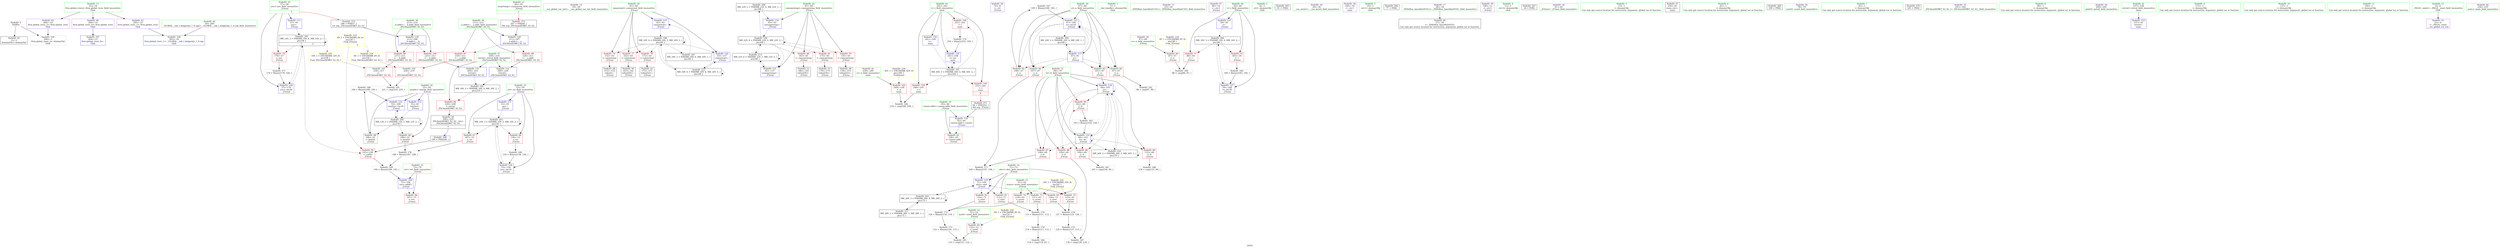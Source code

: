 digraph "SVFG" {
	label="SVFG";

	Node0x55c785871d90 [shape=record,color=grey,label="{NodeID: 0\nNullPtr}"];
	Node0x55c785871d90 -> Node0x55c78588f1f0[style=solid];
	Node0x55c785871d90 -> Node0x55c78588ffb0[style=solid];
	Node0x55c785898ee0 [shape=record,color=grey,label="{NodeID: 180\n169 = Binary(168, 144, )\n}"];
	Node0x55c785898ee0 -> Node0x55c7858954b0[style=solid];
	Node0x55c78588f590 [shape=record,color=red,label="{NodeID: 97\n219\<--211\n\<--__a.addr\n_ZSt3minIiERKT_S2_S2_\n}"];
	Node0x55c78588f590 -> Node0x55c78588f9a0[style=solid];
	Node0x55c78588d720 [shape=record,color=green,label="{NodeID: 14\n19\<--20\n__cxx_global_var_init\<--__cxx_global_var_init_field_insensitive\n}"];
	Node0x55c785890180 [shape=record,color=blue,label="{NodeID: 111\n53\<--81\nno\<--\n_Z3runi\n}"];
	Node0x55c785890180 -> Node0x55c7858a50f0[style=dashed];
	Node0x55c78588e330 [shape=record,color=green,label="{NodeID: 28\n63\<--64\ncannormal\<--cannormal_field_insensitive\n_Z3runi\n}"];
	Node0x55c78588e330 -> Node0x55c785891c30[style=solid];
	Node0x55c78588e330 -> Node0x55c785891d00[style=solid];
	Node0x55c78588e330 -> Node0x55c785891dd0[style=solid];
	Node0x55c78588e330 -> Node0x55c785894c90[style=solid];
	Node0x55c78588e330 -> Node0x55c7858950a0[style=solid];
	Node0x55c7858a69f0 [shape=record,color=black,label="{NodeID: 208\nMR_22V_2 = PHI(MR_22V_4, MR_22V_1, )\npts\{66 \}\n}"];
	Node0x55c7858a69f0 -> Node0x55c785894d60[style=dashed];
	Node0x55c7858954b0 [shape=record,color=blue,label="{NodeID: 125\n55\<--169\nmaybe\<--inc30\n_Z3runi\n}"];
	Node0x55c7858954b0 -> Node0x55c7858a55f0[style=dashed];
	Node0x55c78588ef50 [shape=record,color=green,label="{NodeID: 42\n239\<--240\nn\<--n_field_insensitive\nmain\n}"];
	Node0x55c78588ef50 -> Node0x55c78588fa70[style=solid];
	Node0x55c785890b60 [shape=record,color=purple,label="{NodeID: 56\n76\<--8\n\<--.str\n_Z3runi\n}"];
	Node0x55c785891750 [shape=record,color=red,label="{NodeID: 70\n178\<--57\n\<--yes\n_Z3runi\n}"];
	Node0x55c785891750 -> Node0x55c785898160[style=solid];
	Node0x55c785897b60 [shape=record,color=grey,label="{NodeID: 167\n149 = Binary(148, 144, )\n}"];
	Node0x55c785897b60 -> Node0x55c785895310[style=solid];
	Node0x55c7858922b0 [shape=record,color=red,label="{NodeID: 84\n107\<--67\n\<--a\n_Z3runi\n}"];
	Node0x55c7858922b0 -> Node0x55c785898a60[style=solid];
	Node0x55c785872940 [shape=record,color=green,label="{NodeID: 1\n7\<--1\n__dso_handle\<--dummyObj\nGlob }"];
	Node0x55c785899060 [shape=record,color=grey,label="{NodeID: 181\n221 = cmp(218, 220, )\n}"];
	Node0x55c78588f660 [shape=record,color=red,label="{NodeID: 98\n226\<--211\n\<--__a.addr\n_ZSt3minIiERKT_S2_S2_\n}"];
	Node0x55c78588f660 -> Node0x55c785895a60[style=solid];
	Node0x55c78588d7e0 [shape=record,color=green,label="{NodeID: 15\n23\<--24\n_ZNSt8ios_base4InitC1Ev\<--_ZNSt8ios_base4InitC1Ev_field_insensitive\n}"];
	Node0x55c785890250 [shape=record,color=blue,label="{NodeID: 112\n55\<--81\nmaybe\<--\n_Z3runi\n}"];
	Node0x55c785890250 -> Node0x55c7858a55f0[style=dashed];
	Node0x55c78588e400 [shape=record,color=green,label="{NodeID: 29\n65\<--66\ncansuprising\<--cansuprising_field_insensitive\n_Z3runi\n}"];
	Node0x55c78588e400 -> Node0x55c785891ea0[style=solid];
	Node0x55c78588e400 -> Node0x55c785891f70[style=solid];
	Node0x55c78588e400 -> Node0x55c785892040[style=solid];
	Node0x55c78588e400 -> Node0x55c785894d60[style=solid];
	Node0x55c78588e400 -> Node0x55c785895170[style=solid];
	Node0x55c7858a6ef0 [shape=record,color=black,label="{NodeID: 209\nMR_24V_2 = PHI(MR_24V_4, MR_24V_1, )\npts\{68 \}\n}"];
	Node0x55c7858a6ef0 -> Node0x55c785894e30[style=dashed];
	Node0x55c785895580 [shape=record,color=blue,label="{NodeID: 126\n57\<--179\nyes\<--inc36\n_Z3runi\n}"];
	Node0x55c785895580 -> Node0x55c7858a5af0[style=dashed];
	Node0x55c78588f020 [shape=record,color=green,label="{NodeID: 43\n241\<--242\ni\<--i_field_insensitive\nmain\n}"];
	Node0x55c78588f020 -> Node0x55c78588fb40[style=solid];
	Node0x55c78588f020 -> Node0x55c78588fc10[style=solid];
	Node0x55c78588f020 -> Node0x55c78588fce0[style=solid];
	Node0x55c78588f020 -> Node0x55c785895c00[style=solid];
	Node0x55c78588f020 -> Node0x55c785895cd0[style=solid];
	Node0x55c785890c30 [shape=record,color=purple,label="{NodeID: 57\n90\<--10\n\<--.str.1\n_Z3runi\n}"];
	Node0x55c785891820 [shape=record,color=red,label="{NodeID: 71\n86\<--59\n\<--i\n_Z3runi\n}"];
	Node0x55c785891820 -> Node0x55c785899c60[style=solid];
	Node0x55c785897ce0 [shape=record,color=grey,label="{NodeID: 168\n159 = Binary(158, 144, )\n}"];
	Node0x55c785897ce0 -> Node0x55c7858953e0[style=solid];
	Node0x55c785892380 [shape=record,color=red,label="{NodeID: 85\n148\<--67\n\<--a\n_Z3runi\n}"];
	Node0x55c785892380 -> Node0x55c785897b60[style=solid];
	Node0x55c785872340 [shape=record,color=green,label="{NodeID: 2\n8\<--1\n.str\<--dummyObj\nGlob }"];
	Node0x55c7858b93f0 [shape=record,color=black,label="{NodeID: 265\n91 = PHI()\n}"];
	Node0x55c7858991e0 [shape=record,color=grey,label="{NodeID: 182\n98 = cmp(97, 99, )\n}"];
	Node0x55c78588f730 [shape=record,color=red,label="{NodeID: 99\n217\<--213\n\<--__b.addr\n_ZSt3minIiERKT_S2_S2_\n}"];
	Node0x55c78588f730 -> Node0x55c78588f8d0[style=solid];
	Node0x55c78588d8e0 [shape=record,color=green,label="{NodeID: 16\n29\<--30\n__cxa_atexit\<--__cxa_atexit_field_insensitive\n}"];
	Node0x55c785890320 [shape=record,color=blue,label="{NodeID: 113\n57\<--81\nyes\<--\n_Z3runi\n}"];
	Node0x55c785890320 -> Node0x55c7858a5af0[style=dashed];
	Node0x55c78588e4d0 [shape=record,color=green,label="{NodeID: 30\n67\<--68\na\<--a_field_insensitive\n_Z3runi\n}"];
	Node0x55c78588e4d0 -> Node0x55c785892110[style=solid];
	Node0x55c78588e4d0 -> Node0x55c7858921e0[style=solid];
	Node0x55c78588e4d0 -> Node0x55c7858922b0[style=solid];
	Node0x55c78588e4d0 -> Node0x55c785892380[style=solid];
	Node0x55c78588e4d0 -> Node0x55c785894e30[style=solid];
	Node0x55c78588e4d0 -> Node0x55c785895310[style=solid];
	Node0x55c7858a73f0 [shape=record,color=black,label="{NodeID: 210\nMR_26V_2 = PHI(MR_26V_3, MR_26V_1, )\npts\{70 \}\n}"];
	Node0x55c7858a73f0 -> Node0x55c785894f00[style=dashed];
	Node0x55c7858a73f0 -> Node0x55c7858a73f0[style=dashed];
	Node0x55c785895650 [shape=record,color=blue,label="{NodeID: 127\n59\<--184\ni\<--inc39\n_Z3runi\n}"];
	Node0x55c785895650 -> Node0x55c7858a5ff0[style=dashed];
	Node0x55c78588f0f0 [shape=record,color=green,label="{NodeID: 44\n16\<--260\n_GLOBAL__sub_I_krijgertje_1_0.cpp\<--_GLOBAL__sub_I_krijgertje_1_0.cpp_field_insensitive\n}"];
	Node0x55c78588f0f0 -> Node0x55c78588feb0[style=solid];
	Node0x55c785890d00 [shape=record,color=purple,label="{NodeID: 58\n244\<--10\n\<--.str.1\nmain\n}"];
	Node0x55c7858918f0 [shape=record,color=red,label="{NodeID: 72\n183\<--59\n\<--i\n_Z3runi\n}"];
	Node0x55c7858918f0 -> Node0x55c7858979e0[style=solid];
	Node0x55c785897e60 [shape=record,color=grey,label="{NodeID: 169\n194 = Binary(189, 193, )\n}"];
	Node0x55c785897e60 -> Node0x55c785895720[style=solid];
	Node0x55c785892450 [shape=record,color=red,label="{NodeID: 86\n104\<--69\n\<--b\n_Z3runi\n}"];
	Node0x55c785892450 -> Node0x55c785899360[style=solid];
	Node0x55c785872600 [shape=record,color=green,label="{NodeID: 3\n10\<--1\n.str.1\<--dummyObj\nGlob }"];
	Node0x55c7858b94f0 [shape=record,color=black,label="{NodeID: 266\n77 = PHI()\n}"];
	Node0x55c785899360 [shape=record,color=grey,label="{NodeID: 183\n105 = cmp(104, 99, )\n}"];
	Node0x55c78588f800 [shape=record,color=red,label="{NodeID: 100\n223\<--213\n\<--__b.addr\n_ZSt3minIiERKT_S2_S2_\n}"];
	Node0x55c78588f800 -> Node0x55c785895990[style=solid];
	Node0x55c78588d9e0 [shape=record,color=green,label="{NodeID: 17\n28\<--34\n_ZNSt8ios_base4InitD1Ev\<--_ZNSt8ios_base4InitD1Ev_field_insensitive\n}"];
	Node0x55c78588d9e0 -> Node0x55c78588f2f0[style=solid];
	Node0x55c7858903f0 [shape=record,color=blue,label="{NodeID: 114\n59\<--81\ni\<--\n_Z3runi\n}"];
	Node0x55c7858903f0 -> Node0x55c7858a5ff0[style=dashed];
	Node0x55c78588e5a0 [shape=record,color=green,label="{NodeID: 31\n69\<--70\nb\<--b_field_insensitive\n_Z3runi\n}"];
	Node0x55c78588e5a0 -> Node0x55c785892450[style=solid];
	Node0x55c78588e5a0 -> Node0x55c785892520[style=solid];
	Node0x55c78588e5a0 -> Node0x55c7858925f0[style=solid];
	Node0x55c78588e5a0 -> Node0x55c7858926c0[style=solid];
	Node0x55c78588e5a0 -> Node0x55c785892790[style=solid];
	Node0x55c78588e5a0 -> Node0x55c785894f00[style=solid];
	Node0x55c78588e5a0 -> Node0x55c785895240[style=solid];
	Node0x55c7858a78f0 [shape=record,color=black,label="{NodeID: 211\nMR_28V_2 = PHI(MR_28V_3, MR_28V_1, )\npts\{72 \}\n}"];
	Node0x55c7858a78f0 -> Node0x55c7858a4bf0[style=dashed];
	Node0x55c785895720 [shape=record,color=blue,label="{NodeID: 128\n73\<--194\nret\<--add43\n_Z3runi\n}"];
	Node0x55c785895720 -> Node0x55c785892ad0[style=dashed];
	Node0x55c78588f1f0 [shape=record,color=black,label="{NodeID: 45\n2\<--3\ndummyVal\<--dummyVal\n}"];
	Node0x55c7858aac30 [shape=record,color=yellow,style=double,label="{NodeID: 225\n18V_1 = ENCHI(MR_18V_0)\npts\{62 \}\nFun[_Z3runi]}"];
	Node0x55c7858aac30 -> Node0x55c7858919c0[style=dashed];
	Node0x55c7858aac30 -> Node0x55c785891a90[style=dashed];
	Node0x55c7858aac30 -> Node0x55c785891b60[style=dashed];
	Node0x55c785890dd0 [shape=record,color=purple,label="{NodeID: 59\n198\<--12\n\<--.str.2\n_Z3runi\n}"];
	Node0x55c7858ab8d0 [shape=record,color=yellow,style=double,label="{NodeID: 239\n42V_1 = ENCHI(MR_42V_0)\npts\{240 \}\nFun[main]}"];
	Node0x55c7858ab8d0 -> Node0x55c78588fa70[style=dashed];
	Node0x55c7858919c0 [shape=record,color=red,label="{NodeID: 73\n111\<--61\n\<--score\n_Z3runi\n}"];
	Node0x55c7858919c0 -> Node0x55c785898d60[style=solid];
	Node0x55c785897fe0 [shape=record,color=grey,label="{NodeID: 170\n256 = Binary(255, 144, )\n}"];
	Node0x55c785897fe0 -> Node0x55c785895cd0[style=solid];
	Node0x55c785892520 [shape=record,color=red,label="{NodeID: 87\n108\<--69\n\<--b\n_Z3runi\n}"];
	Node0x55c785892520 -> Node0x55c785898a60[style=solid];
	Node0x55c785872690 [shape=record,color=green,label="{NodeID: 4\n12\<--1\n.str.2\<--dummyObj\nGlob }"];
	Node0x55c7858b95f0 [shape=record,color=black,label="{NodeID: 267\n26 = PHI()\n}"];
	Node0x55c7858994e0 [shape=record,color=grey,label="{NodeID: 184\n116 = cmp(114, 81, )\n}"];
	Node0x55c78588f8d0 [shape=record,color=red,label="{NodeID: 101\n218\<--217\n\<--\n_ZSt3minIiERKT_S2_S2_\n}"];
	Node0x55c78588f8d0 -> Node0x55c785899060[style=solid];
	Node0x55c78588dae0 [shape=record,color=green,label="{NodeID: 18\n41\<--42\n_Z3runi\<--_Z3runi_field_insensitive\n}"];
	Node0x55c7858a37f0 [shape=record,color=black,label="{NodeID: 198\nMR_20V_4 = PHI(MR_20V_5, MR_20V_3, )\npts\{64 \}\n}"];
	Node0x55c7858a37f0 -> Node0x55c785891c30[style=dashed];
	Node0x55c7858a37f0 -> Node0x55c785891d00[style=dashed];
	Node0x55c7858a37f0 -> Node0x55c785891dd0[style=dashed];
	Node0x55c7858a37f0 -> Node0x55c7858950a0[style=dashed];
	Node0x55c7858a37f0 -> Node0x55c7858a37f0[style=dashed];
	Node0x55c7858a37f0 -> Node0x55c7858a64f0[style=dashed];
	Node0x55c7858a37f0 -> Node0x55c7858a8600[style=dashed];
	Node0x55c785894c90 [shape=record,color=blue,label="{NodeID: 115\n63\<--93\ncannormal\<--\n_Z3runi\n}"];
	Node0x55c785894c90 -> Node0x55c7858a37f0[style=dashed];
	Node0x55c78588e670 [shape=record,color=green,label="{NodeID: 32\n71\<--72\nshrt\<--shrt_field_insensitive\n_Z3runi\n}"];
	Node0x55c78588e670 -> Node0x55c785892860[style=solid];
	Node0x55c78588e670 -> Node0x55c785892930[style=solid];
	Node0x55c78588e670 -> Node0x55c785892a00[style=solid];
	Node0x55c78588e670 -> Node0x55c785894fd0[style=solid];
	Node0x55c7858a8600 [shape=record,color=black,label="{NodeID: 212\nMR_20V_6 = PHI(MR_20V_8, MR_20V_5, )\npts\{64 \}\n}"];
	Node0x55c7858a8600 -> Node0x55c7858950a0[style=dashed];
	Node0x55c7858a8600 -> Node0x55c7858a37f0[style=dashed];
	Node0x55c7858a8600 -> Node0x55c7858a8600[style=dashed];
	Node0x55c7858957f0 [shape=record,color=blue,label="{NodeID: 129\n211\<--207\n__a.addr\<--__a\n_ZSt3minIiERKT_S2_S2_\n}"];
	Node0x55c7858957f0 -> Node0x55c78588f590[style=dashed];
	Node0x55c7858957f0 -> Node0x55c78588f660[style=dashed];
	Node0x55c78588f2f0 [shape=record,color=black,label="{NodeID: 46\n27\<--28\n\<--_ZNSt8ios_base4InitD1Ev\nCan only get source location for instruction, argument, global var or function.}"];
	Node0x55c785890ea0 [shape=record,color=purple,label="{NodeID: 60\n264\<--14\nllvm.global_ctors_0\<--llvm.global_ctors\nGlob }"];
	Node0x55c785890ea0 -> Node0x55c78588fdb0[style=solid];
	Node0x55c785891a90 [shape=record,color=red,label="{NodeID: 74\n118\<--61\n\<--score\n_Z3runi\n}"];
	Node0x55c785891a90 -> Node0x55c7858982e0[style=solid];
	Node0x55c785898160 [shape=record,color=grey,label="{NodeID: 171\n179 = Binary(178, 144, )\n}"];
	Node0x55c785898160 -> Node0x55c785895580[style=solid];
	Node0x55c7858925f0 [shape=record,color=red,label="{NodeID: 88\n129\<--69\n\<--b\n_Z3runi\n}"];
	Node0x55c7858925f0 -> Node0x55c785899960[style=solid];
	Node0x55c785872720 [shape=record,color=green,label="{NodeID: 5\n15\<--1\n\<--dummyObj\nCan only get source location for instruction, argument, global var or function.}"];
	Node0x55c7858b96f0 [shape=record,color=black,label="{NodeID: 268\n190 = PHI(206, )\n}"];
	Node0x55c7858b96f0 -> Node0x55c785892ba0[style=solid];
	Node0x55c785899660 [shape=record,color=grey,label="{NodeID: 185\n123 = cmp(121, 122, )\n}"];
	Node0x55c78588f9a0 [shape=record,color=red,label="{NodeID: 102\n220\<--219\n\<--\n_ZSt3minIiERKT_S2_S2_\n}"];
	Node0x55c78588f9a0 -> Node0x55c785899060[style=solid];
	Node0x55c78588dbe0 [shape=record,color=green,label="{NodeID: 19\n45\<--46\ncasenr.addr\<--casenr.addr_field_insensitive\n_Z3runi\n}"];
	Node0x55c78588dbe0 -> Node0x55c7858911a0[style=solid];
	Node0x55c78588dbe0 -> Node0x55c7858900b0[style=solid];
	Node0x55c7858a3cf0 [shape=record,color=black,label="{NodeID: 199\nMR_22V_4 = PHI(MR_22V_5, MR_22V_3, )\npts\{66 \}\n}"];
	Node0x55c7858a3cf0 -> Node0x55c785891ea0[style=dashed];
	Node0x55c7858a3cf0 -> Node0x55c785891f70[style=dashed];
	Node0x55c7858a3cf0 -> Node0x55c785892040[style=dashed];
	Node0x55c7858a3cf0 -> Node0x55c785895170[style=dashed];
	Node0x55c7858a3cf0 -> Node0x55c7858a3cf0[style=dashed];
	Node0x55c7858a3cf0 -> Node0x55c7858a69f0[style=dashed];
	Node0x55c7858a3cf0 -> Node0x55c7858a86f0[style=dashed];
	Node0x55c785894d60 [shape=record,color=blue,label="{NodeID: 116\n65\<--93\ncansuprising\<--\n_Z3runi\n}"];
	Node0x55c785894d60 -> Node0x55c7858a3cf0[style=dashed];
	Node0x55c78588e740 [shape=record,color=green,label="{NodeID: 33\n73\<--74\nret\<--ret_field_insensitive\n_Z3runi\n}"];
	Node0x55c78588e740 -> Node0x55c785892ad0[style=solid];
	Node0x55c78588e740 -> Node0x55c785895720[style=solid];
	Node0x55c7858a86f0 [shape=record,color=black,label="{NodeID: 213\nMR_22V_6 = PHI(MR_22V_7, MR_22V_5, )\npts\{66 \}\n}"];
	Node0x55c7858a86f0 -> Node0x55c785895170[style=dashed];
	Node0x55c7858a86f0 -> Node0x55c7858a3cf0[style=dashed];
	Node0x55c7858a86f0 -> Node0x55c7858a86f0[style=dashed];
	Node0x55c7858958c0 [shape=record,color=blue,label="{NodeID: 130\n213\<--208\n__b.addr\<--__b\n_ZSt3minIiERKT_S2_S2_\n}"];
	Node0x55c7858958c0 -> Node0x55c78588f730[style=dashed];
	Node0x55c7858958c0 -> Node0x55c78588f800[style=dashed];
	Node0x55c78588f3f0 [shape=record,color=black,label="{NodeID: 47\n236\<--81\nmain_ret\<--\nmain\n}"];
	Node0x55c785890fa0 [shape=record,color=purple,label="{NodeID: 61\n265\<--14\nllvm.global_ctors_1\<--llvm.global_ctors\nGlob }"];
	Node0x55c785890fa0 -> Node0x55c78588feb0[style=solid];
	Node0x55c785891b60 [shape=record,color=red,label="{NodeID: 75\n125\<--61\n\<--score\n_Z3runi\n}"];
	Node0x55c785891b60 -> Node0x55c7858985e0[style=solid];
	Node0x55c7858982e0 [shape=record,color=grey,label="{NodeID: 172\n120 = Binary(118, 119, )\n}"];
	Node0x55c7858982e0 -> Node0x55c785898460[style=solid];
	Node0x55c7858926c0 [shape=record,color=red,label="{NodeID: 89\n133\<--69\n\<--b\n_Z3runi\n}"];
	Node0x55c7858926c0 -> Node0x55c785899ae0[style=solid];
	Node0x55c78588d270 [shape=record,color=green,label="{NodeID: 6\n81\<--1\n\<--dummyObj\nCan only get source location for instruction, argument, global var or function.}"];
	Node0x55c7858b98e0 [shape=record,color=black,label="{NodeID: 269\n199 = PHI()\n}"];
	Node0x55c7858997e0 [shape=record,color=grey,label="{NodeID: 186\n250 = cmp(248, 249, )\n}"];
	Node0x55c78588fa70 [shape=record,color=red,label="{NodeID: 103\n249\<--239\n\<--n\nmain\n}"];
	Node0x55c78588fa70 -> Node0x55c7858997e0[style=solid];
	Node0x55c78588dcb0 [shape=record,color=green,label="{NodeID: 20\n47\<--48\nn\<--n_field_insensitive\n_Z3runi\n}"];
	Node0x55c78588dcb0 -> Node0x55c785891270[style=solid];
	Node0x55c785894e30 [shape=record,color=blue,label="{NodeID: 117\n67\<--81\na\<--\n_Z3runi\n}"];
	Node0x55c785894e30 -> Node0x55c785892110[style=dashed];
	Node0x55c785894e30 -> Node0x55c7858921e0[style=dashed];
	Node0x55c785894e30 -> Node0x55c7858922b0[style=dashed];
	Node0x55c785894e30 -> Node0x55c785892380[style=dashed];
	Node0x55c785894e30 -> Node0x55c785895310[style=dashed];
	Node0x55c785894e30 -> Node0x55c7858a6ef0[style=dashed];
	Node0x55c78588e810 [shape=record,color=green,label="{NodeID: 34\n78\<--79\nscanf\<--scanf_field_insensitive\n}"];
	Node0x55c785895990 [shape=record,color=blue,label="{NodeID: 131\n209\<--223\nretval\<--\n_ZSt3minIiERKT_S2_S2_\n}"];
	Node0x55c785895990 -> Node0x55c785893080[style=dashed];
	Node0x55c7858904e0 [shape=record,color=black,label="{NodeID: 48\n153\<--152\ntobool\<--\n_Z3runi\n}"];
	Node0x55c7858910a0 [shape=record,color=purple,label="{NodeID: 62\n266\<--14\nllvm.global_ctors_2\<--llvm.global_ctors\nGlob }"];
	Node0x55c7858910a0 -> Node0x55c78588ffb0[style=solid];
	Node0x55c785891c30 [shape=record,color=red,label="{NodeID: 76\n152\<--63\n\<--cannormal\n_Z3runi\n}"];
	Node0x55c785891c30 -> Node0x55c7858904e0[style=solid];
	Node0x55c785898460 [shape=record,color=grey,label="{NodeID: 173\n121 = Binary(120, 115, )\n}"];
	Node0x55c785898460 -> Node0x55c785899660[style=solid];
	Node0x55c785892790 [shape=record,color=red,label="{NodeID: 90\n142\<--69\n\<--b\n_Z3runi\n}"];
	Node0x55c785892790 -> Node0x55c785897860[style=solid];
	Node0x55c78588d300 [shape=record,color=green,label="{NodeID: 7\n93\<--1\n\<--dummyObj\nCan only get source location for instruction, argument, global var or function.}"];
	Node0x55c7858b99b0 [shape=record,color=black,label="{NodeID: 270\n245 = PHI()\n}"];
	Node0x55c785899960 [shape=record,color=grey,label="{NodeID: 187\n130 = cmp(128, 129, )\n}"];
	Node0x55c78588fb40 [shape=record,color=red,label="{NodeID: 104\n248\<--241\n\<--i\nmain\n}"];
	Node0x55c78588fb40 -> Node0x55c7858997e0[style=solid];
	Node0x55c78588dd80 [shape=record,color=green,label="{NodeID: 21\n49\<--50\nnsuprising\<--nsuprising_field_insensitive\n_Z3runi\n|{<s0>5}}"];
	Node0x55c78588dd80:s0 -> Node0x55c7858b9be0[style=solid,color=red];
	Node0x55c785894f00 [shape=record,color=blue,label="{NodeID: 118\n69\<--101\nb\<--\n_Z3runi\n}"];
	Node0x55c785894f00 -> Node0x55c785892450[style=dashed];
	Node0x55c785894f00 -> Node0x55c785892520[style=dashed];
	Node0x55c785894f00 -> Node0x55c7858925f0[style=dashed];
	Node0x55c785894f00 -> Node0x55c7858926c0[style=dashed];
	Node0x55c785894f00 -> Node0x55c785892790[style=dashed];
	Node0x55c785894f00 -> Node0x55c785894f00[style=dashed];
	Node0x55c785894f00 -> Node0x55c785895240[style=dashed];
	Node0x55c785894f00 -> Node0x55c7858a73f0[style=dashed];
	Node0x55c78588e910 [shape=record,color=green,label="{NodeID: 35\n191\<--192\n_ZSt3minIiERKT_S2_S2_\<--_ZSt3minIiERKT_S2_S2__field_insensitive\n}"];
	Node0x55c785895a60 [shape=record,color=blue,label="{NodeID: 132\n209\<--226\nretval\<--\n_ZSt3minIiERKT_S2_S2_\n}"];
	Node0x55c785895a60 -> Node0x55c785893080[style=dashed];
	Node0x55c7858905b0 [shape=record,color=black,label="{NodeID: 49\n156\<--155\ntobool22\<--\n_Z3runi\n}"];
	Node0x55c7858911a0 [shape=record,color=red,label="{NodeID: 63\n196\<--45\n\<--casenr.addr\n_Z3runi\n}"];
	Node0x55c785891d00 [shape=record,color=red,label="{NodeID: 77\n162\<--63\n\<--cannormal\n_Z3runi\n}"];
	Node0x55c785891d00 -> Node0x55c785890680[style=solid];
	Node0x55c7858985e0 [shape=record,color=grey,label="{NodeID: 174\n127 = Binary(125, 126, )\n}"];
	Node0x55c7858985e0 -> Node0x55c785898760[style=solid];
	Node0x55c785892860 [shape=record,color=red,label="{NodeID: 91\n112\<--71\n\<--shrt\n_Z3runi\n}"];
	Node0x55c785892860 -> Node0x55c785898d60[style=solid];
	Node0x55c78588d390 [shape=record,color=green,label="{NodeID: 8\n99\<--1\n\<--dummyObj\nCan only get source location for instruction, argument, global var or function.}"];
	Node0x55c7858b9a80 [shape=record,color=black,label="{NodeID: 271\n44 = PHI(252, )\n0th arg _Z3runi }"];
	Node0x55c7858b9a80 -> Node0x55c7858900b0[style=solid];
	Node0x55c785899ae0 [shape=record,color=grey,label="{NodeID: 188\n134 = cmp(133, 99, )\n}"];
	Node0x55c78588fc10 [shape=record,color=red,label="{NodeID: 105\n252\<--241\n\<--i\nmain\n|{<s0>8}}"];
	Node0x55c78588fc10:s0 -> Node0x55c7858b9a80[style=solid,color=red];
	Node0x55c78588de50 [shape=record,color=green,label="{NodeID: 22\n51\<--52\nneed\<--need_field_insensitive\n_Z3runi\n}"];
	Node0x55c78588de50 -> Node0x55c785891340[style=solid];
	Node0x55c7858a4bf0 [shape=record,color=black,label="{NodeID: 202\nMR_28V_3 = PHI(MR_28V_4, MR_28V_2, )\npts\{72 \}\n}"];
	Node0x55c7858a4bf0 -> Node0x55c785894fd0[style=dashed];
	Node0x55c7858a4bf0 -> Node0x55c7858a4bf0[style=dashed];
	Node0x55c7858a4bf0 -> Node0x55c7858a78f0[style=dashed];
	Node0x55c785894fd0 [shape=record,color=blue,label="{NodeID: 119\n71\<--109\nshrt\<--add\n_Z3runi\n}"];
	Node0x55c785894fd0 -> Node0x55c785892860[style=dashed];
	Node0x55c785894fd0 -> Node0x55c785892930[style=dashed];
	Node0x55c785894fd0 -> Node0x55c785892a00[style=dashed];
	Node0x55c785894fd0 -> Node0x55c785894fd0[style=dashed];
	Node0x55c785894fd0 -> Node0x55c7858a4bf0[style=dashed];
	Node0x55c78588ea10 [shape=record,color=green,label="{NodeID: 36\n200\<--201\nprintf\<--printf_field_insensitive\n}"];
	Node0x55c785895b30 [shape=record,color=blue,label="{NodeID: 133\n237\<--81\nretval\<--\nmain\n}"];
	Node0x55c785890680 [shape=record,color=black,label="{NodeID: 50\n163\<--162\ntobool26\<--\n_Z3runi\n}"];
	Node0x55c785891270 [shape=record,color=red,label="{NodeID: 64\n87\<--47\n\<--n\n_Z3runi\n}"];
	Node0x55c785891270 -> Node0x55c785899c60[style=solid];
	Node0x55c785891dd0 [shape=record,color=red,label="{NodeID: 78\n172\<--63\n\<--cannormal\n_Z3runi\n}"];
	Node0x55c785891dd0 -> Node0x55c785890820[style=solid];
	Node0x55c785898760 [shape=record,color=grey,label="{NodeID: 175\n128 = Binary(127, 115, )\n}"];
	Node0x55c785898760 -> Node0x55c785899960[style=solid];
	Node0x55c785892930 [shape=record,color=red,label="{NodeID: 92\n119\<--71\n\<--shrt\n_Z3runi\n}"];
	Node0x55c785892930 -> Node0x55c7858982e0[style=solid];
	Node0x55c78588d420 [shape=record,color=green,label="{NodeID: 9\n115\<--1\n\<--dummyObj\nCan only get source location for instruction, argument, global var or function.}"];
	Node0x55c7858b9be0 [shape=record,color=black,label="{NodeID: 272\n207 = PHI(49, )\n0th arg _ZSt3minIiERKT_S2_S2_ }"];
	Node0x55c7858b9be0 -> Node0x55c7858957f0[style=solid];
	Node0x55c785899c60 [shape=record,color=grey,label="{NodeID: 189\n88 = cmp(86, 87, )\n}"];
	Node0x55c78588fce0 [shape=record,color=red,label="{NodeID: 106\n255\<--241\n\<--i\nmain\n}"];
	Node0x55c78588fce0 -> Node0x55c785897fe0[style=solid];
	Node0x55c78588df20 [shape=record,color=green,label="{NodeID: 23\n53\<--54\nno\<--no_field_insensitive\n_Z3runi\n}"];
	Node0x55c78588df20 -> Node0x55c785891410[style=solid];
	Node0x55c78588df20 -> Node0x55c7858914e0[style=solid];
	Node0x55c78588df20 -> Node0x55c785890180[style=solid];
	Node0x55c78588df20 -> Node0x55c7858953e0[style=solid];
	Node0x55c7858a50f0 [shape=record,color=black,label="{NodeID: 203\nMR_10V_3 = PHI(MR_10V_5, MR_10V_2, )\npts\{54 \}\n}"];
	Node0x55c7858a50f0 -> Node0x55c785891410[style=dashed];
	Node0x55c7858a50f0 -> Node0x55c7858914e0[style=dashed];
	Node0x55c7858a50f0 -> Node0x55c7858953e0[style=dashed];
	Node0x55c7858a50f0 -> Node0x55c7858a50f0[style=dashed];
	Node0x55c7858950a0 [shape=record,color=blue,label="{NodeID: 120\n63\<--137\ncannormal\<--\n_Z3runi\n}"];
	Node0x55c7858950a0 -> Node0x55c7858a8600[style=dashed];
	Node0x55c78588eb10 [shape=record,color=green,label="{NodeID: 37\n209\<--210\nretval\<--retval_field_insensitive\n_ZSt3minIiERKT_S2_S2_\n}"];
	Node0x55c78588eb10 -> Node0x55c78588f4c0[style=solid];
	Node0x55c78588eb10 -> Node0x55c785895990[style=solid];
	Node0x55c78588eb10 -> Node0x55c785895a60[style=solid];
	Node0x55c785895c00 [shape=record,color=blue,label="{NodeID: 134\n241\<--144\ni\<--\nmain\n}"];
	Node0x55c785895c00 -> Node0x55c7858a04d0[style=dashed];
	Node0x55c785890750 [shape=record,color=black,label="{NodeID: 51\n166\<--165\ntobool28\<--\n_Z3runi\n}"];
	Node0x55c785891340 [shape=record,color=red,label="{NodeID: 65\n122\<--51\n\<--need\n_Z3runi\n}"];
	Node0x55c785891340 -> Node0x55c785899660[style=solid];
	Node0x55c785891ea0 [shape=record,color=red,label="{NodeID: 79\n155\<--65\n\<--cansuprising\n_Z3runi\n}"];
	Node0x55c785891ea0 -> Node0x55c7858905b0[style=solid];
	Node0x55c7858988e0 [shape=record,color=grey,label="{NodeID: 176\n114 = Binary(113, 115, )\n}"];
	Node0x55c7858988e0 -> Node0x55c7858994e0[style=solid];
	Node0x55c785892a00 [shape=record,color=red,label="{NodeID: 93\n126\<--71\n\<--shrt\n_Z3runi\n}"];
	Node0x55c785892a00 -> Node0x55c7858985e0[style=solid];
	Node0x55c78588d4b0 [shape=record,color=green,label="{NodeID: 10\n137\<--1\n\<--dummyObj\nCan only get source location for instruction, argument, global var or function.}"];
	Node0x55c7858b9d20 [shape=record,color=black,label="{NodeID: 273\n208 = PHI(57, )\n1st arg _ZSt3minIiERKT_S2_S2_ }"];
	Node0x55c7858b9d20 -> Node0x55c7858958c0[style=solid];
	Node0x55c78588fdb0 [shape=record,color=blue,label="{NodeID: 107\n264\<--15\nllvm.global_ctors_0\<--\nGlob }"];
	Node0x55c78588dff0 [shape=record,color=green,label="{NodeID: 24\n55\<--56\nmaybe\<--maybe_field_insensitive\n_Z3runi\n}"];
	Node0x55c78588dff0 -> Node0x55c7858915b0[style=solid];
	Node0x55c78588dff0 -> Node0x55c785891680[style=solid];
	Node0x55c78588dff0 -> Node0x55c785890250[style=solid];
	Node0x55c78588dff0 -> Node0x55c7858954b0[style=solid];
	Node0x55c7858a55f0 [shape=record,color=black,label="{NodeID: 204\nMR_12V_3 = PHI(MR_12V_5, MR_12V_2, )\npts\{56 \}\n}"];
	Node0x55c7858a55f0 -> Node0x55c7858915b0[style=dashed];
	Node0x55c7858a55f0 -> Node0x55c785891680[style=dashed];
	Node0x55c7858a55f0 -> Node0x55c7858954b0[style=dashed];
	Node0x55c7858a55f0 -> Node0x55c7858a55f0[style=dashed];
	Node0x55c785895170 [shape=record,color=blue,label="{NodeID: 121\n65\<--137\ncansuprising\<--\n_Z3runi\n}"];
	Node0x55c785895170 -> Node0x55c7858a86f0[style=dashed];
	Node0x55c78588ebe0 [shape=record,color=green,label="{NodeID: 38\n211\<--212\n__a.addr\<--__a.addr_field_insensitive\n_ZSt3minIiERKT_S2_S2_\n}"];
	Node0x55c78588ebe0 -> Node0x55c78588f590[style=solid];
	Node0x55c78588ebe0 -> Node0x55c78588f660[style=solid];
	Node0x55c78588ebe0 -> Node0x55c7858957f0[style=solid];
	Node0x55c7858aa610 [shape=record,color=yellow,style=double,label="{NodeID: 218\n4V_1 = ENCHI(MR_4V_0)\npts\{48 \}\nFun[_Z3runi]}"];
	Node0x55c7858aa610 -> Node0x55c785891270[style=dashed];
	Node0x55c785895cd0 [shape=record,color=blue,label="{NodeID: 135\n241\<--256\ni\<--inc\nmain\n}"];
	Node0x55c785895cd0 -> Node0x55c7858a04d0[style=dashed];
	Node0x55c785890820 [shape=record,color=black,label="{NodeID: 52\n173\<--172\ntobool32\<--\n_Z3runi\n}"];
	Node0x55c785891410 [shape=record,color=red,label="{NodeID: 66\n158\<--53\n\<--no\n_Z3runi\n}"];
	Node0x55c785891410 -> Node0x55c785897ce0[style=solid];
	Node0x55c785891f70 [shape=record,color=red,label="{NodeID: 80\n165\<--65\n\<--cansuprising\n_Z3runi\n}"];
	Node0x55c785891f70 -> Node0x55c785890750[style=solid];
	Node0x55c785898a60 [shape=record,color=grey,label="{NodeID: 177\n109 = Binary(107, 108, )\n}"];
	Node0x55c785898a60 -> Node0x55c785894fd0[style=solid];
	Node0x55c785892ad0 [shape=record,color=red,label="{NodeID: 94\n197\<--73\n\<--ret\n_Z3runi\n}"];
	Node0x55c78588d540 [shape=record,color=green,label="{NodeID: 11\n144\<--1\n\<--dummyObj\nCan only get source location for instruction, argument, global var or function.}"];
	Node0x55c7858a04d0 [shape=record,color=black,label="{NodeID: 191\nMR_44V_3 = PHI(MR_44V_4, MR_44V_2, )\npts\{242 \}\n}"];
	Node0x55c7858a04d0 -> Node0x55c78588fb40[style=dashed];
	Node0x55c7858a04d0 -> Node0x55c78588fc10[style=dashed];
	Node0x55c7858a04d0 -> Node0x55c78588fce0[style=dashed];
	Node0x55c7858a04d0 -> Node0x55c785895cd0[style=dashed];
	Node0x55c78588feb0 [shape=record,color=blue,label="{NodeID: 108\n265\<--16\nllvm.global_ctors_1\<--_GLOBAL__sub_I_krijgertje_1_0.cpp\nGlob }"];
	Node0x55c78588e0c0 [shape=record,color=green,label="{NodeID: 25\n57\<--58\nyes\<--yes_field_insensitive\n_Z3runi\n|{|<s3>5}}"];
	Node0x55c78588e0c0 -> Node0x55c785891750[style=solid];
	Node0x55c78588e0c0 -> Node0x55c785890320[style=solid];
	Node0x55c78588e0c0 -> Node0x55c785895580[style=solid];
	Node0x55c78588e0c0:s3 -> Node0x55c7858b9d20[style=solid,color=red];
	Node0x55c7858a5af0 [shape=record,color=black,label="{NodeID: 205\nMR_14V_3 = PHI(MR_14V_4, MR_14V_2, )\npts\{58 \}\n|{|<s4>5}}"];
	Node0x55c7858a5af0 -> Node0x55c785891750[style=dashed];
	Node0x55c7858a5af0 -> Node0x55c785892ba0[style=dashed];
	Node0x55c7858a5af0 -> Node0x55c785895580[style=dashed];
	Node0x55c7858a5af0 -> Node0x55c7858a5af0[style=dashed];
	Node0x55c7858a5af0:s4 -> Node0x55c7858ab520[style=dashed,color=red];
	Node0x55c785895240 [shape=record,color=blue,label="{NodeID: 122\n69\<--143\nb\<--inc\n_Z3runi\n}"];
	Node0x55c785895240 -> Node0x55c785892450[style=dashed];
	Node0x55c785895240 -> Node0x55c785892520[style=dashed];
	Node0x55c785895240 -> Node0x55c7858925f0[style=dashed];
	Node0x55c785895240 -> Node0x55c7858926c0[style=dashed];
	Node0x55c785895240 -> Node0x55c785892790[style=dashed];
	Node0x55c785895240 -> Node0x55c785894f00[style=dashed];
	Node0x55c785895240 -> Node0x55c785895240[style=dashed];
	Node0x55c785895240 -> Node0x55c7858a73f0[style=dashed];
	Node0x55c78588ecb0 [shape=record,color=green,label="{NodeID: 39\n213\<--214\n__b.addr\<--__b.addr_field_insensitive\n_ZSt3minIiERKT_S2_S2_\n}"];
	Node0x55c78588ecb0 -> Node0x55c78588f730[style=solid];
	Node0x55c78588ecb0 -> Node0x55c78588f800[style=solid];
	Node0x55c78588ecb0 -> Node0x55c7858958c0[style=solid];
	Node0x55c7858aa6f0 [shape=record,color=yellow,style=double,label="{NodeID: 219\n6V_1 = ENCHI(MR_6V_0)\npts\{50 \}\nFun[_Z3runi]|{|<s1>5}}"];
	Node0x55c7858aa6f0 -> Node0x55c785892ba0[style=dashed];
	Node0x55c7858aa6f0:s1 -> Node0x55c7858ab440[style=dashed,color=red];
	Node0x55c7858908f0 [shape=record,color=black,label="{NodeID: 53\n176\<--175\ntobool34\<--\n_Z3runi\n}"];
	Node0x55c7858914e0 [shape=record,color=red,label="{NodeID: 67\n187\<--53\n\<--no\n_Z3runi\n}"];
	Node0x55c7858914e0 -> Node0x55c785898be0[style=solid];
	Node0x55c785892040 [shape=record,color=red,label="{NodeID: 81\n175\<--65\n\<--cansuprising\n_Z3runi\n}"];
	Node0x55c785892040 -> Node0x55c7858908f0[style=solid];
	Node0x55c785898be0 [shape=record,color=grey,label="{NodeID: 178\n189 = Binary(187, 188, )\n}"];
	Node0x55c785898be0 -> Node0x55c785897e60[style=solid];
	Node0x55c785892ba0 [shape=record,color=red,label="{NodeID: 95\n193\<--190\n\<--call42\n_Z3runi\n}"];
	Node0x55c785892ba0 -> Node0x55c785897e60[style=solid];
	Node0x55c78588d5d0 [shape=record,color=green,label="{NodeID: 12\n4\<--6\n_ZStL8__ioinit\<--_ZStL8__ioinit_field_insensitive\nGlob }"];
	Node0x55c78588d5d0 -> Node0x55c785890a90[style=solid];
	Node0x55c785893080 [shape=record,color=black,label="{NodeID: 192\nMR_34V_3 = PHI(MR_34V_4, MR_34V_2, )\npts\{210 \}\n}"];
	Node0x55c785893080 -> Node0x55c78588f4c0[style=dashed];
	Node0x55c78588ffb0 [shape=record,color=blue, style = dotted,label="{NodeID: 109\n266\<--3\nllvm.global_ctors_2\<--dummyVal\nGlob }"];
	Node0x55c78588e190 [shape=record,color=green,label="{NodeID: 26\n59\<--60\ni\<--i_field_insensitive\n_Z3runi\n}"];
	Node0x55c78588e190 -> Node0x55c785891820[style=solid];
	Node0x55c78588e190 -> Node0x55c7858918f0[style=solid];
	Node0x55c78588e190 -> Node0x55c7858903f0[style=solid];
	Node0x55c78588e190 -> Node0x55c785895650[style=solid];
	Node0x55c7858a5ff0 [shape=record,color=black,label="{NodeID: 206\nMR_16V_3 = PHI(MR_16V_4, MR_16V_2, )\npts\{60 \}\n}"];
	Node0x55c7858a5ff0 -> Node0x55c785891820[style=dashed];
	Node0x55c7858a5ff0 -> Node0x55c7858918f0[style=dashed];
	Node0x55c7858a5ff0 -> Node0x55c785895650[style=dashed];
	Node0x55c785895310 [shape=record,color=blue,label="{NodeID: 123\n67\<--149\na\<--inc20\n_Z3runi\n}"];
	Node0x55c785895310 -> Node0x55c785892110[style=dashed];
	Node0x55c785895310 -> Node0x55c7858921e0[style=dashed];
	Node0x55c785895310 -> Node0x55c7858922b0[style=dashed];
	Node0x55c785895310 -> Node0x55c785892380[style=dashed];
	Node0x55c785895310 -> Node0x55c785895310[style=dashed];
	Node0x55c785895310 -> Node0x55c7858a6ef0[style=dashed];
	Node0x55c78588ed80 [shape=record,color=green,label="{NodeID: 40\n234\<--235\nmain\<--main_field_insensitive\n}"];
	Node0x55c7858aa7d0 [shape=record,color=yellow,style=double,label="{NodeID: 220\n8V_1 = ENCHI(MR_8V_0)\npts\{52 \}\nFun[_Z3runi]}"];
	Node0x55c7858aa7d0 -> Node0x55c785891340[style=dashed];
	Node0x55c7858909c0 [shape=record,color=black,label="{NodeID: 54\n206\<--229\n_ZSt3minIiERKT_S2_S2__ret\<--\n_ZSt3minIiERKT_S2_S2_\n|{<s0>5}}"];
	Node0x55c7858909c0:s0 -> Node0x55c7858b96f0[style=solid,color=blue];
	Node0x55c7858ab440 [shape=record,color=yellow,style=double,label="{NodeID: 234\n6V_1 = ENCHI(MR_6V_0)\npts\{50 \}\nFun[_ZSt3minIiERKT_S2_S2_]}"];
	Node0x55c7858ab440 -> Node0x55c78588f9a0[style=dashed];
	Node0x55c7858915b0 [shape=record,color=red,label="{NodeID: 68\n168\<--55\n\<--maybe\n_Z3runi\n}"];
	Node0x55c7858915b0 -> Node0x55c785898ee0[style=solid];
	Node0x55c785897860 [shape=record,color=grey,label="{NodeID: 165\n143 = Binary(142, 144, )\n}"];
	Node0x55c785897860 -> Node0x55c785895240[style=solid];
	Node0x55c785892110 [shape=record,color=red,label="{NodeID: 82\n97\<--67\n\<--a\n_Z3runi\n}"];
	Node0x55c785892110 -> Node0x55c7858991e0[style=solid];
	Node0x55c785898d60 [shape=record,color=grey,label="{NodeID: 179\n113 = Binary(111, 112, )\n}"];
	Node0x55c785898d60 -> Node0x55c7858988e0[style=solid];
	Node0x55c78588f4c0 [shape=record,color=red,label="{NodeID: 96\n229\<--209\n\<--retval\n_ZSt3minIiERKT_S2_S2_\n}"];
	Node0x55c78588f4c0 -> Node0x55c7858909c0[style=solid];
	Node0x55c78588d660 [shape=record,color=green,label="{NodeID: 13\n14\<--18\nllvm.global_ctors\<--llvm.global_ctors_field_insensitive\nGlob }"];
	Node0x55c78588d660 -> Node0x55c785890ea0[style=solid];
	Node0x55c78588d660 -> Node0x55c785890fa0[style=solid];
	Node0x55c78588d660 -> Node0x55c7858910a0[style=solid];
	Node0x55c7858900b0 [shape=record,color=blue,label="{NodeID: 110\n45\<--44\ncasenr.addr\<--casenr\n_Z3runi\n}"];
	Node0x55c7858900b0 -> Node0x55c7858911a0[style=dashed];
	Node0x55c78588e260 [shape=record,color=green,label="{NodeID: 27\n61\<--62\nscore\<--score_field_insensitive\n_Z3runi\n}"];
	Node0x55c78588e260 -> Node0x55c7858919c0[style=solid];
	Node0x55c78588e260 -> Node0x55c785891a90[style=solid];
	Node0x55c78588e260 -> Node0x55c785891b60[style=solid];
	Node0x55c7858a64f0 [shape=record,color=black,label="{NodeID: 207\nMR_20V_2 = PHI(MR_20V_4, MR_20V_1, )\npts\{64 \}\n}"];
	Node0x55c7858a64f0 -> Node0x55c785894c90[style=dashed];
	Node0x55c7858953e0 [shape=record,color=blue,label="{NodeID: 124\n53\<--159\nno\<--inc24\n_Z3runi\n}"];
	Node0x55c7858953e0 -> Node0x55c7858a50f0[style=dashed];
	Node0x55c78588ee80 [shape=record,color=green,label="{NodeID: 41\n237\<--238\nretval\<--retval_field_insensitive\nmain\n}"];
	Node0x55c78588ee80 -> Node0x55c785895b30[style=solid];
	Node0x55c785890a90 [shape=record,color=purple,label="{NodeID: 55\n25\<--4\n\<--_ZStL8__ioinit\n__cxx_global_var_init\n}"];
	Node0x55c7858ab520 [shape=record,color=yellow,style=double,label="{NodeID: 235\n14V_1 = ENCHI(MR_14V_0)\npts\{58 \}\nFun[_ZSt3minIiERKT_S2_S2_]}"];
	Node0x55c7858ab520 -> Node0x55c78588f8d0[style=dashed];
	Node0x55c785891680 [shape=record,color=red,label="{NodeID: 69\n188\<--55\n\<--maybe\n_Z3runi\n}"];
	Node0x55c785891680 -> Node0x55c785898be0[style=solid];
	Node0x55c7858979e0 [shape=record,color=grey,label="{NodeID: 166\n184 = Binary(183, 144, )\n}"];
	Node0x55c7858979e0 -> Node0x55c785895650[style=solid];
	Node0x55c7858921e0 [shape=record,color=red,label="{NodeID: 83\n101\<--67\n\<--a\n_Z3runi\n}"];
	Node0x55c7858921e0 -> Node0x55c785894f00[style=solid];
}
